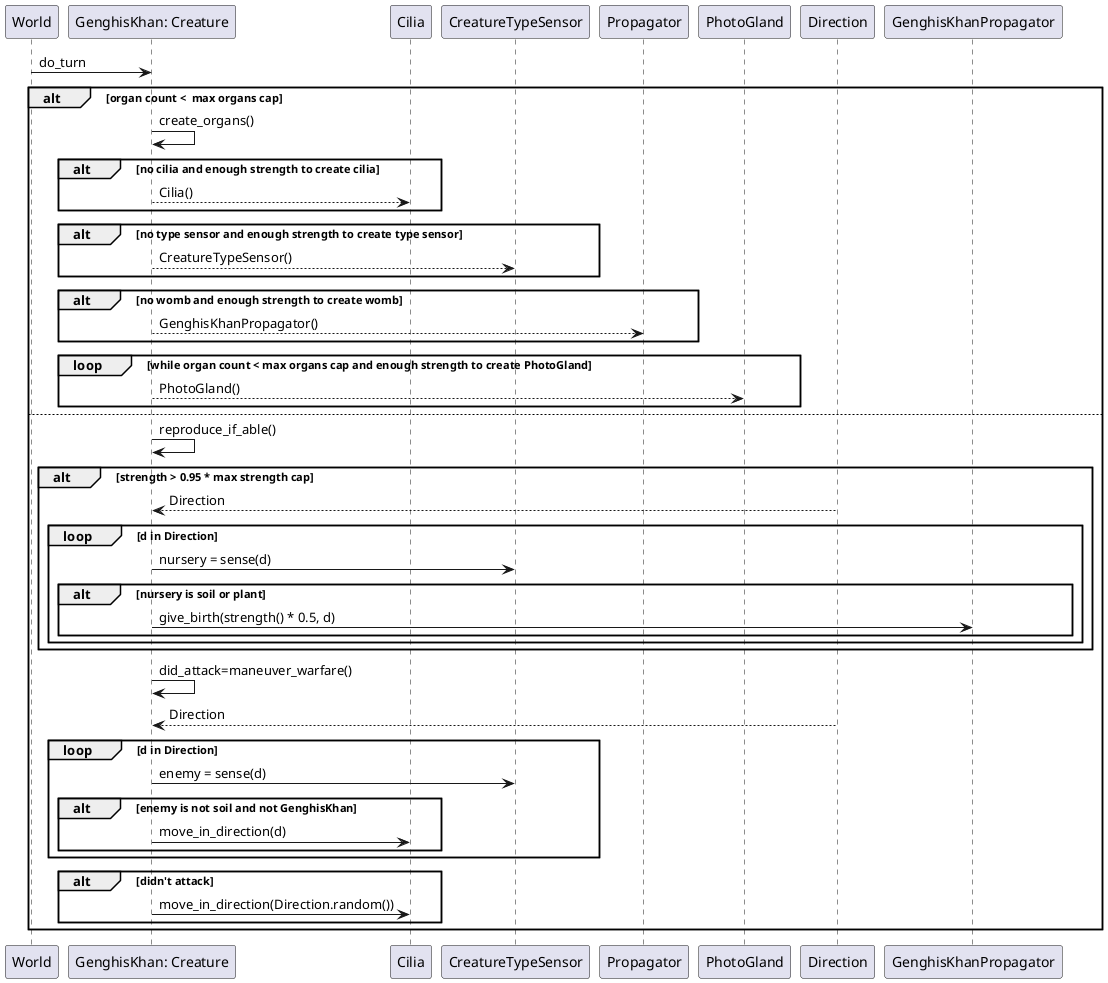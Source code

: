@startuml
'https://plantuml.com/sequence-diagram
participant World as "World"
participant GenghisKhan as "GenghisKhan: Creature"

World ->GenghisKhan:do_turn
alt organ count <  max organs cap
    GenghisKhan->GenghisKhan:create_organs()
    alt no cilia and enough strength to create cilia
        GenghisKhan --> Cilia: Cilia()
    end
    alt no type sensor and enough strength to create type sensor
        GenghisKhan --> CreatureTypeSensor: CreatureTypeSensor()
    end
    alt no womb and enough strength to create womb
        GenghisKhan --> Propagator: GenghisKhanPropagator()
    end
    loop while organ count < max organs cap and enough strength to create PhotoGland
        GenghisKhan --> PhotoGland: PhotoGland()
    end

else
    GenghisKhan->GenghisKhan:reproduce_if_able()
    alt strength > 0.95 * max strength cap
        GenghisKhan <-- Direction: Direction
        loop d in Direction
            GenghisKhan -> CreatureTypeSensor: nursery = sense(d)
            alt nursery is soil or plant
                GenghisKhan -> GenghisKhanPropagator: give_birth(strength() * 0.5, d)
            end
        end
    end
    GenghisKhan->GenghisKhan: did_attack=maneuver_warfare()
    GenghisKhan <-- Direction: Direction
    loop d in Direction
        GenghisKhan -> CreatureTypeSensor: enemy = sense(d)
        alt enemy is not soil and not GenghisKhan
            GenghisKhan -> Cilia: move_in_direction(d)
        end
    end
    alt didn't attack
         GenghisKhan->Cilia:move_in_direction(Direction.random())
    end alt
end alt


@enduml